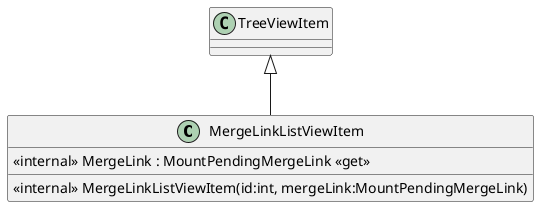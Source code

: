 @startuml
class MergeLinkListViewItem {
    <<internal>> MergeLink : MountPendingMergeLink <<get>>
    <<internal>> MergeLinkListViewItem(id:int, mergeLink:MountPendingMergeLink)
}
TreeViewItem <|-- MergeLinkListViewItem
@enduml
